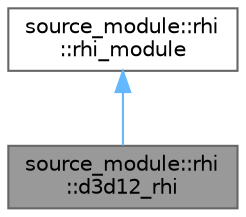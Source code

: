 digraph "source_module::rhi::d3d12_rhi"
{
 // LATEX_PDF_SIZE
  bgcolor="transparent";
  edge [fontname=Helvetica,fontsize=10,labelfontname=Helvetica,labelfontsize=10];
  node [fontname=Helvetica,fontsize=10,shape=box,height=0.2,width=0.4];
  Node1 [id="Node000001",label="source_module::rhi\l::d3d12_rhi",height=0.2,width=0.4,color="gray40", fillcolor="grey60", style="filled", fontcolor="black",tooltip=" "];
  Node2 -> Node1 [id="edge1_Node000001_Node000002",dir="back",color="steelblue1",style="solid",tooltip=" "];
  Node2 [id="Node000002",label="source_module::rhi\l::rhi_module",height=0.2,width=0.4,color="gray40", fillcolor="white", style="filled",URL="$classsource__module_1_1rhi_1_1rhi__module.html",tooltip=" "];
}
